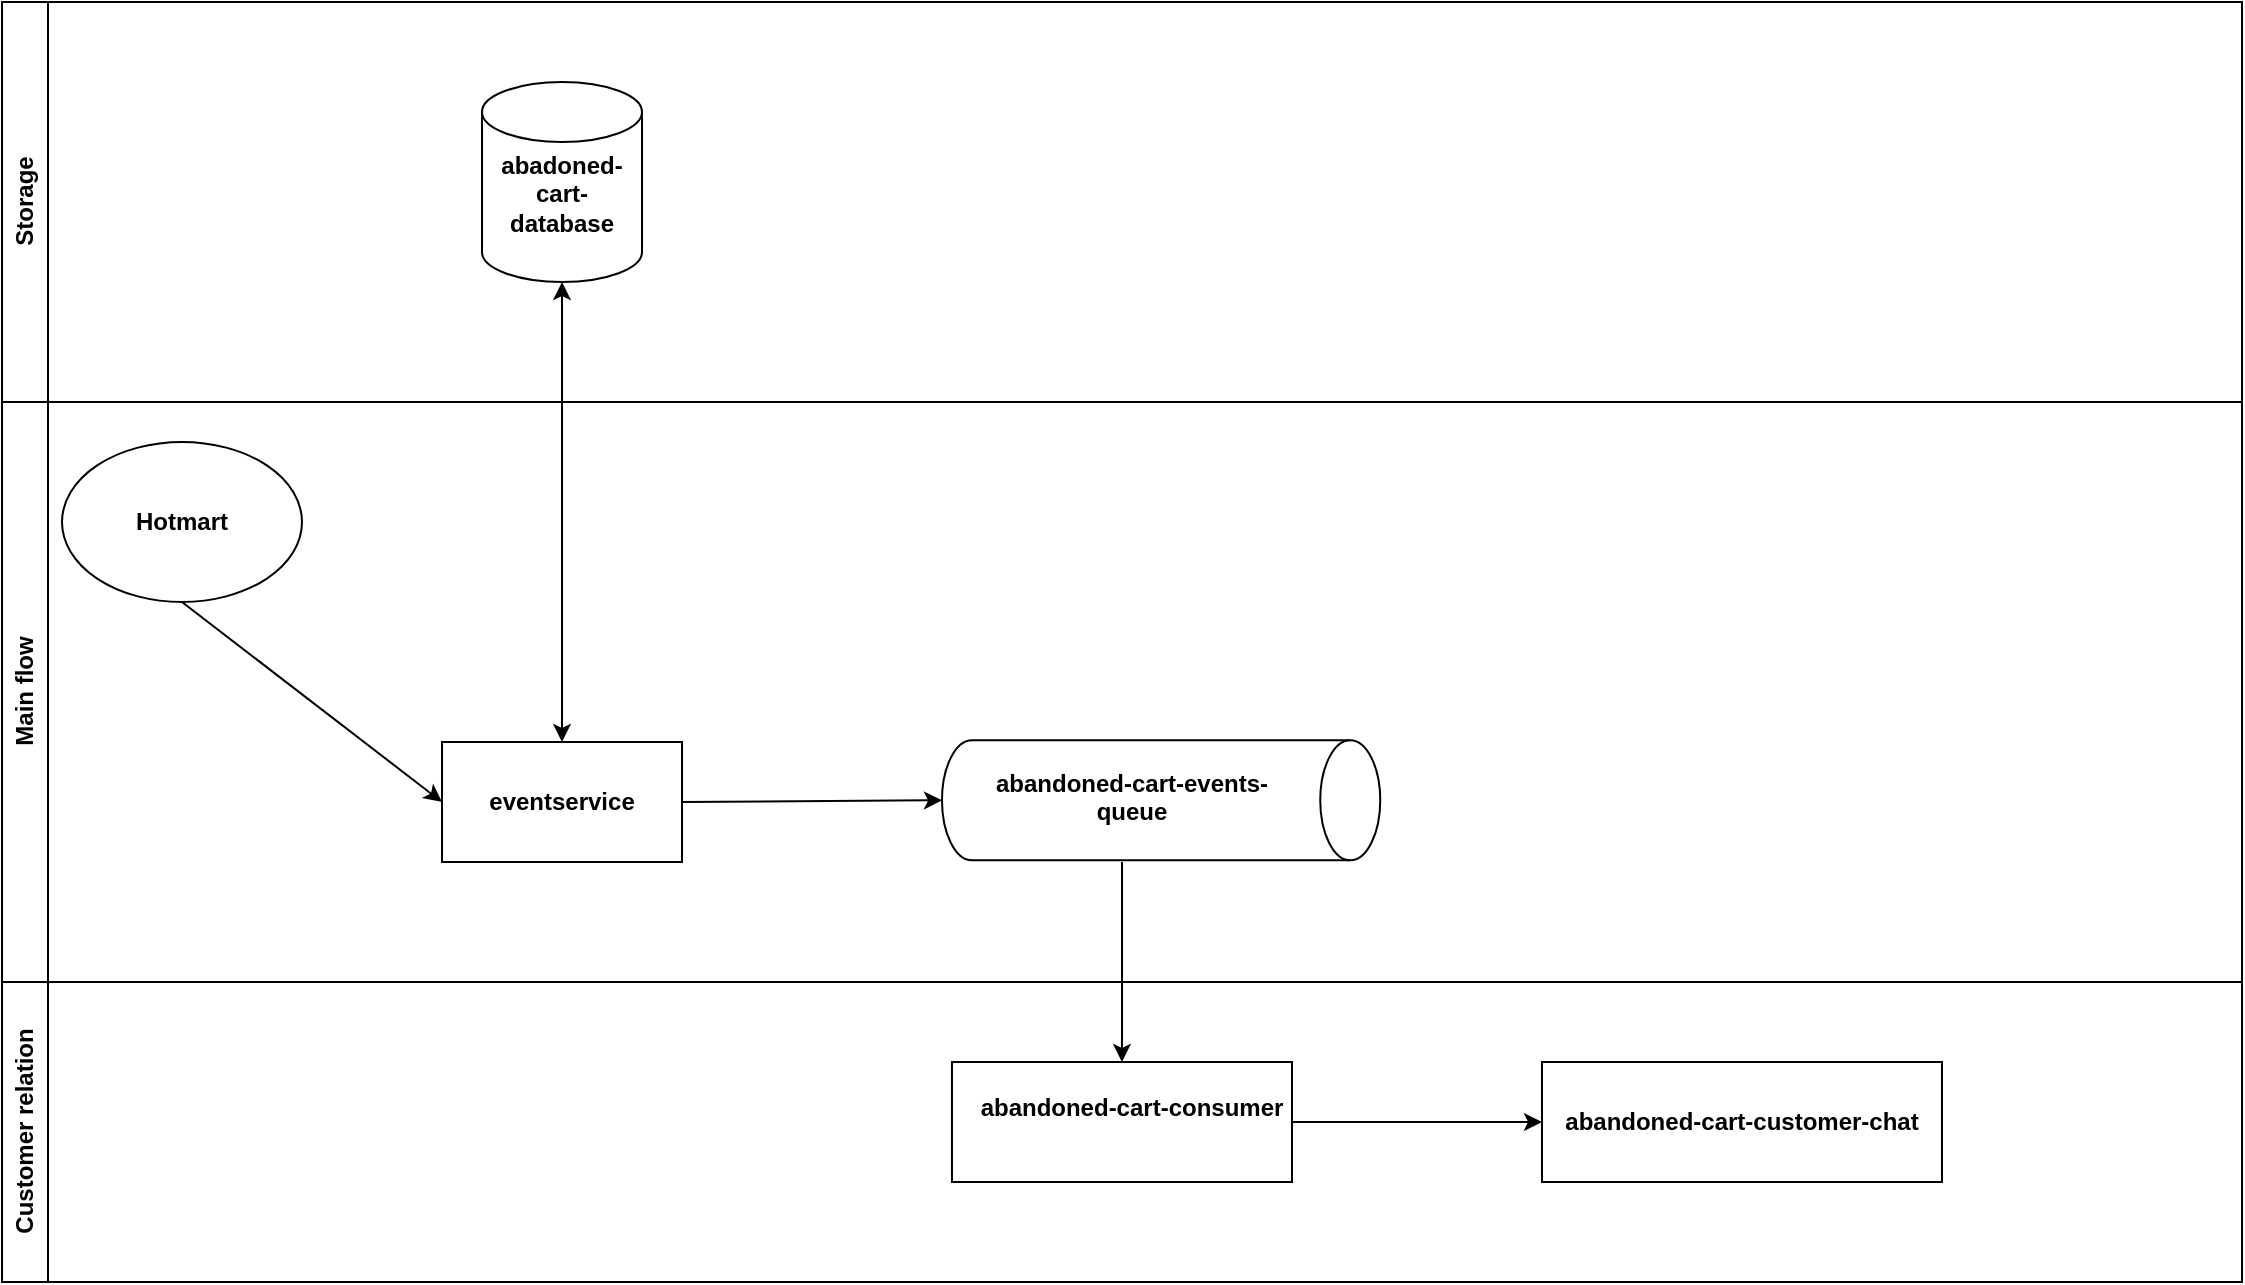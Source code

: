 <mxfile>
    <diagram id="z-pdP7AF9bAK14fiit3I" name="Page-1">
        <mxGraphModel dx="1008" dy="1963" grid="1" gridSize="10" guides="1" tooltips="1" connect="1" arrows="1" fold="1" page="1" pageScale="1" pageWidth="827" pageHeight="1169" math="0" shadow="0">
            <root>
                <mxCell id="0"/>
                <mxCell id="1" parent="0"/>
                <mxCell id="4" value="" style="ellipse;whiteSpace=wrap;html=1;fontStyle=1" vertex="1" parent="1">
                    <mxGeometry x="50" y="50" width="120" height="80" as="geometry"/>
                </mxCell>
                <mxCell id="5" value="" style="group;fontStyle=1" vertex="1" connectable="0" parent="1">
                    <mxGeometry x="240" y="200" width="120" height="60" as="geometry"/>
                </mxCell>
                <mxCell id="2" value="" style="rounded=0;whiteSpace=wrap;html=1;fontStyle=1" vertex="1" parent="5">
                    <mxGeometry width="120" height="60" as="geometry"/>
                </mxCell>
                <mxCell id="3" value="eventservice" style="text;html=1;align=center;verticalAlign=middle;whiteSpace=wrap;rounded=0;fontStyle=1" vertex="1" parent="5">
                    <mxGeometry x="30" y="15" width="60" height="30" as="geometry"/>
                </mxCell>
                <mxCell id="6" value="" style="endArrow=classic;html=1;exitX=0.5;exitY=1;exitDx=0;exitDy=0;entryX=0;entryY=0.5;entryDx=0;entryDy=0;fontStyle=1" edge="1" parent="1" source="4" target="2">
                    <mxGeometry width="50" height="50" relative="1" as="geometry">
                        <mxPoint x="130" y="200" as="sourcePoint"/>
                        <mxPoint x="180" y="150" as="targetPoint"/>
                    </mxGeometry>
                </mxCell>
                <mxCell id="7" value="Hotmart" style="text;html=1;align=center;verticalAlign=middle;whiteSpace=wrap;rounded=0;fontStyle=1" vertex="1" parent="1">
                    <mxGeometry x="80" y="75" width="60" height="30" as="geometry"/>
                </mxCell>
                <mxCell id="9" value="" style="shape=cylinder3;whiteSpace=wrap;html=1;boundedLbl=1;backgroundOutline=1;size=15;rotation=90;fontStyle=1" vertex="1" parent="1">
                    <mxGeometry x="569.56" y="119.57" width="60" height="219.13" as="geometry"/>
                </mxCell>
                <mxCell id="10" value="" style="endArrow=classic;html=1;exitX=1;exitY=0.5;exitDx=0;exitDy=0;entryX=0.5;entryY=1;entryDx=0;entryDy=0;entryPerimeter=0;fontStyle=1" edge="1" parent="1" source="2" target="9">
                    <mxGeometry width="50" height="50" relative="1" as="geometry">
                        <mxPoint x="390" y="240" as="sourcePoint"/>
                        <mxPoint x="440" y="190" as="targetPoint"/>
                    </mxGeometry>
                </mxCell>
                <mxCell id="12" value="abandoned-cart-events-queue&lt;div&gt;&lt;div&gt;&lt;br&gt;&lt;/div&gt;&lt;/div&gt;" style="text;html=1;align=center;verticalAlign=middle;whiteSpace=wrap;rounded=0;fontStyle=1" vertex="1" parent="1">
                    <mxGeometry x="500" y="220" width="170" height="30" as="geometry"/>
                </mxCell>
                <mxCell id="13" value="" style="rounded=0;whiteSpace=wrap;html=1;fontStyle=1" vertex="1" parent="1">
                    <mxGeometry x="494.99" y="360" width="170" height="60" as="geometry"/>
                </mxCell>
                <mxCell id="14" value="abandoned-cart-consumer&lt;div&gt;&lt;br&gt;&lt;/div&gt;" style="text;html=1;align=center;verticalAlign=middle;whiteSpace=wrap;rounded=0;fontStyle=1" vertex="1" parent="1">
                    <mxGeometry x="504.99" y="375" width="160" height="30" as="geometry"/>
                </mxCell>
                <mxCell id="15" value="" style="endArrow=classic;html=1;entryX=0.5;entryY=0;entryDx=0;entryDy=0;fontStyle=1" edge="1" parent="1" target="13">
                    <mxGeometry width="50" height="50" relative="1" as="geometry">
                        <mxPoint x="580" y="260" as="sourcePoint"/>
                        <mxPoint x="650" y="280" as="targetPoint"/>
                    </mxGeometry>
                </mxCell>
                <mxCell id="16" value="" style="rounded=0;whiteSpace=wrap;html=1;fontStyle=1" vertex="1" parent="1">
                    <mxGeometry x="790" y="360" width="200" height="60" as="geometry"/>
                </mxCell>
                <mxCell id="17" value="abandoned-cart-customer-chat" style="text;html=1;align=center;verticalAlign=middle;whiteSpace=wrap;rounded=0;fontStyle=1" vertex="1" parent="1">
                    <mxGeometry x="800" y="375" width="180" height="30" as="geometry"/>
                </mxCell>
                <mxCell id="18" value="" style="endArrow=classic;html=1;exitX=1;exitY=0.5;exitDx=0;exitDy=0;entryX=0;entryY=0.5;entryDx=0;entryDy=0;fontStyle=1" edge="1" parent="1" source="14" target="16">
                    <mxGeometry width="50" height="50" relative="1" as="geometry">
                        <mxPoint x="720" y="380" as="sourcePoint"/>
                        <mxPoint x="770" y="330" as="targetPoint"/>
                    </mxGeometry>
                </mxCell>
                <mxCell id="19" value="Main flow" style="swimlane;horizontal=0;whiteSpace=wrap;html=1;fontStyle=1" vertex="1" parent="1">
                    <mxGeometry x="20" y="30" width="1120" height="290" as="geometry"/>
                </mxCell>
                <mxCell id="20" value="Customer relation" style="swimlane;horizontal=0;whiteSpace=wrap;html=1;fontStyle=1" vertex="1" parent="1">
                    <mxGeometry x="20" y="320" width="1120" height="150" as="geometry"/>
                </mxCell>
                <mxCell id="21" value="Storage" style="swimlane;horizontal=0;whiteSpace=wrap;html=1;fontStyle=1" vertex="1" parent="1">
                    <mxGeometry x="20" y="-170" width="1120" height="200" as="geometry"/>
                </mxCell>
                <mxCell id="22" value="abadoned-cart-database&lt;div&gt;&lt;br&gt;&lt;/div&gt;" style="shape=cylinder3;whiteSpace=wrap;html=1;boundedLbl=1;backgroundOutline=1;size=15;fontStyle=1" vertex="1" parent="21">
                    <mxGeometry x="240" y="40" width="80" height="100" as="geometry"/>
                </mxCell>
                <mxCell id="23" value="" style="endArrow=classic;startArrow=classic;html=1;exitX=0.5;exitY=0;exitDx=0;exitDy=0;entryX=0.5;entryY=1;entryDx=0;entryDy=0;entryPerimeter=0;fontStyle=1" edge="1" parent="1" source="2" target="22">
                    <mxGeometry width="50" height="50" relative="1" as="geometry">
                        <mxPoint x="300" y="130" as="sourcePoint"/>
                        <mxPoint x="350" y="80" as="targetPoint"/>
                    </mxGeometry>
                </mxCell>
            </root>
        </mxGraphModel>
    </diagram>
</mxfile>